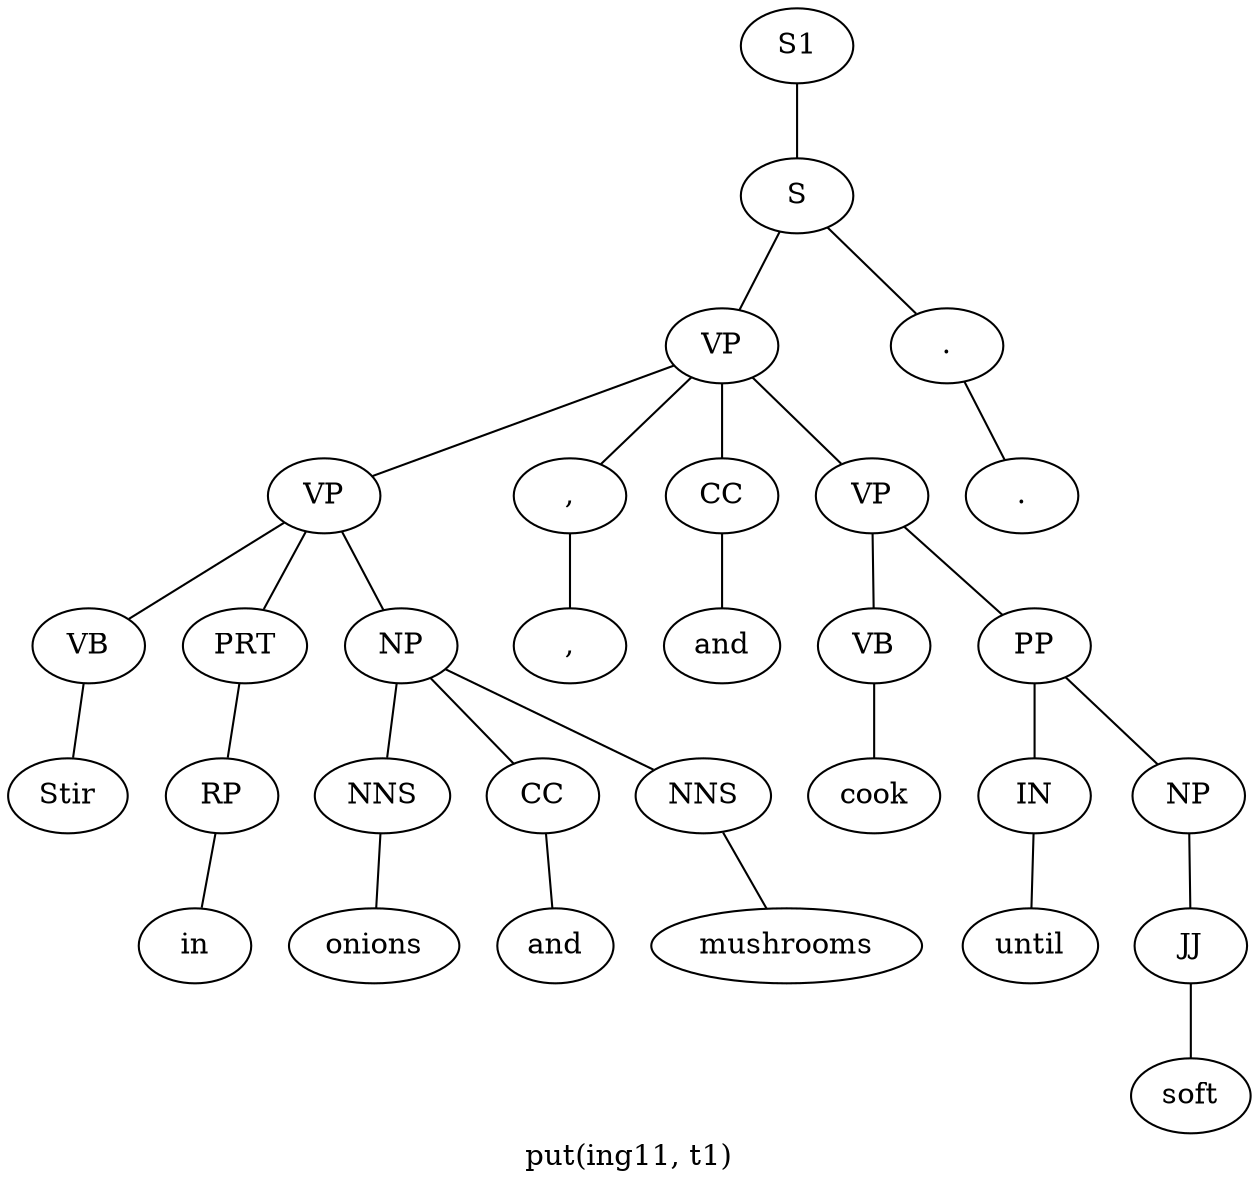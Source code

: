 graph SyntaxGraph {
	label = "put(ing11, t1)";
	Node0 [label="S1"];
	Node1 [label="S"];
	Node2 [label="VP"];
	Node3 [label="VP"];
	Node4 [label="VB"];
	Node5 [label="Stir"];
	Node6 [label="PRT"];
	Node7 [label="RP"];
	Node8 [label="in"];
	Node9 [label="NP"];
	Node10 [label="NNS"];
	Node11 [label="onions"];
	Node12 [label="CC"];
	Node13 [label="and"];
	Node14 [label="NNS"];
	Node15 [label="mushrooms"];
	Node16 [label=","];
	Node17 [label=","];
	Node18 [label="CC"];
	Node19 [label="and"];
	Node20 [label="VP"];
	Node21 [label="VB"];
	Node22 [label="cook"];
	Node23 [label="PP"];
	Node24 [label="IN"];
	Node25 [label="until"];
	Node26 [label="NP"];
	Node27 [label="JJ"];
	Node28 [label="soft"];
	Node29 [label="."];
	Node30 [label="."];

	Node0 -- Node1;
	Node1 -- Node2;
	Node1 -- Node29;
	Node2 -- Node3;
	Node2 -- Node16;
	Node2 -- Node18;
	Node2 -- Node20;
	Node3 -- Node4;
	Node3 -- Node6;
	Node3 -- Node9;
	Node4 -- Node5;
	Node6 -- Node7;
	Node7 -- Node8;
	Node9 -- Node10;
	Node9 -- Node12;
	Node9 -- Node14;
	Node10 -- Node11;
	Node12 -- Node13;
	Node14 -- Node15;
	Node16 -- Node17;
	Node18 -- Node19;
	Node20 -- Node21;
	Node20 -- Node23;
	Node21 -- Node22;
	Node23 -- Node24;
	Node23 -- Node26;
	Node24 -- Node25;
	Node26 -- Node27;
	Node27 -- Node28;
	Node29 -- Node30;
}
